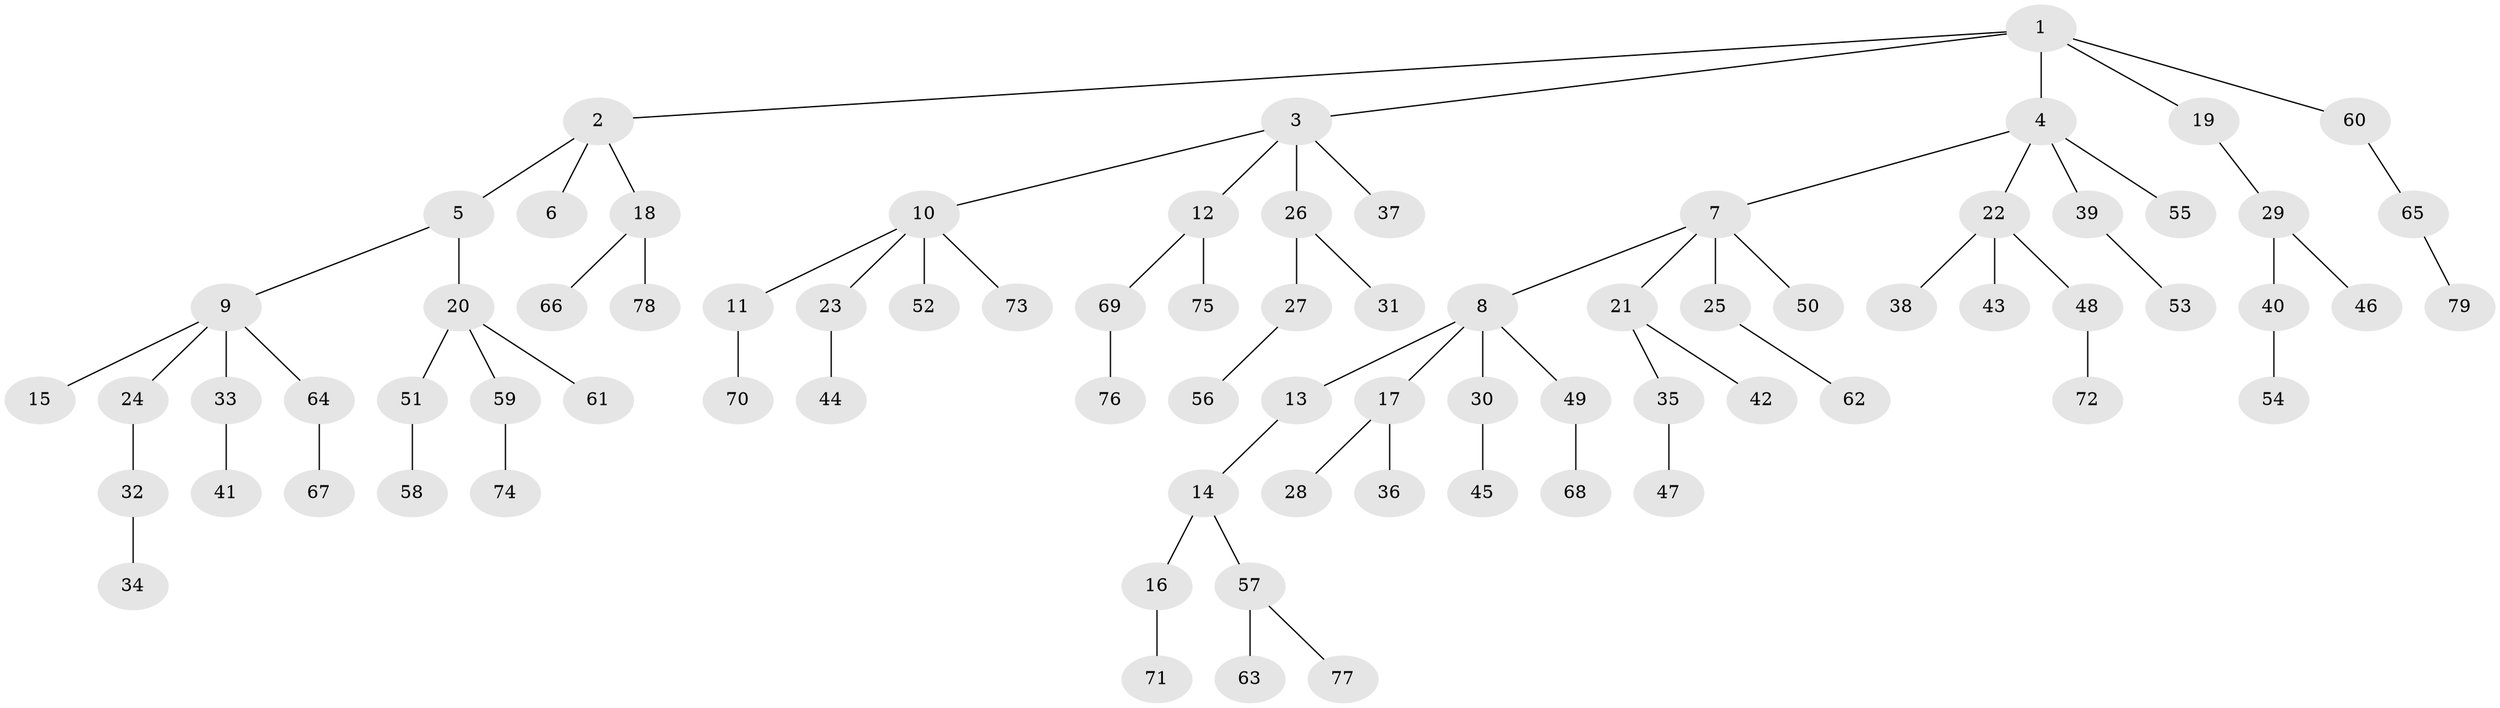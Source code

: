 // coarse degree distribution, {5: 0.04, 3: 0.06, 6: 0.04, 7: 0.02, 4: 0.06, 2: 0.18, 1: 0.6}
// Generated by graph-tools (version 1.1) at 2025/52/02/27/25 19:52:09]
// undirected, 79 vertices, 78 edges
graph export_dot {
graph [start="1"]
  node [color=gray90,style=filled];
  1;
  2;
  3;
  4;
  5;
  6;
  7;
  8;
  9;
  10;
  11;
  12;
  13;
  14;
  15;
  16;
  17;
  18;
  19;
  20;
  21;
  22;
  23;
  24;
  25;
  26;
  27;
  28;
  29;
  30;
  31;
  32;
  33;
  34;
  35;
  36;
  37;
  38;
  39;
  40;
  41;
  42;
  43;
  44;
  45;
  46;
  47;
  48;
  49;
  50;
  51;
  52;
  53;
  54;
  55;
  56;
  57;
  58;
  59;
  60;
  61;
  62;
  63;
  64;
  65;
  66;
  67;
  68;
  69;
  70;
  71;
  72;
  73;
  74;
  75;
  76;
  77;
  78;
  79;
  1 -- 2;
  1 -- 3;
  1 -- 4;
  1 -- 19;
  1 -- 60;
  2 -- 5;
  2 -- 6;
  2 -- 18;
  3 -- 10;
  3 -- 12;
  3 -- 26;
  3 -- 37;
  4 -- 7;
  4 -- 22;
  4 -- 39;
  4 -- 55;
  5 -- 9;
  5 -- 20;
  7 -- 8;
  7 -- 21;
  7 -- 25;
  7 -- 50;
  8 -- 13;
  8 -- 17;
  8 -- 30;
  8 -- 49;
  9 -- 15;
  9 -- 24;
  9 -- 33;
  9 -- 64;
  10 -- 11;
  10 -- 23;
  10 -- 52;
  10 -- 73;
  11 -- 70;
  12 -- 69;
  12 -- 75;
  13 -- 14;
  14 -- 16;
  14 -- 57;
  16 -- 71;
  17 -- 28;
  17 -- 36;
  18 -- 66;
  18 -- 78;
  19 -- 29;
  20 -- 51;
  20 -- 59;
  20 -- 61;
  21 -- 35;
  21 -- 42;
  22 -- 38;
  22 -- 43;
  22 -- 48;
  23 -- 44;
  24 -- 32;
  25 -- 62;
  26 -- 27;
  26 -- 31;
  27 -- 56;
  29 -- 40;
  29 -- 46;
  30 -- 45;
  32 -- 34;
  33 -- 41;
  35 -- 47;
  39 -- 53;
  40 -- 54;
  48 -- 72;
  49 -- 68;
  51 -- 58;
  57 -- 63;
  57 -- 77;
  59 -- 74;
  60 -- 65;
  64 -- 67;
  65 -- 79;
  69 -- 76;
}
